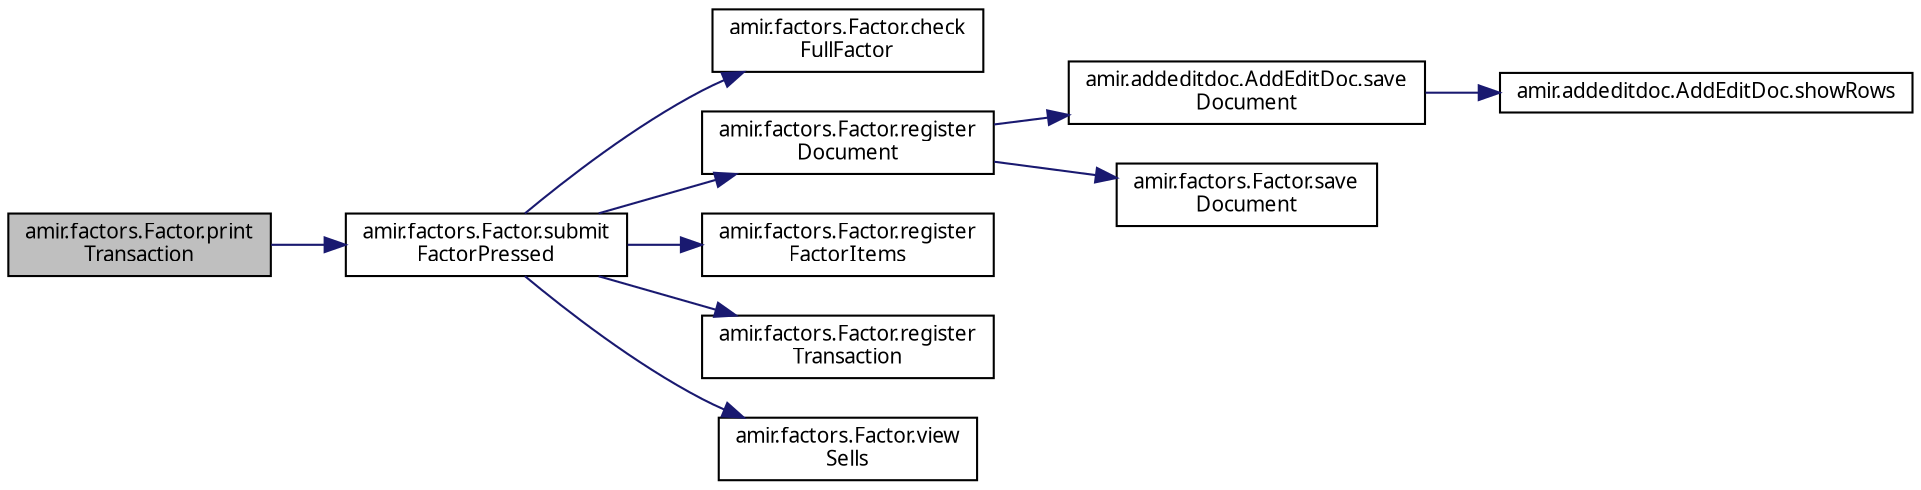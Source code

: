 digraph "amir.factors.Factor.printTransaction"
{
 // LATEX_PDF_SIZE
  edge [fontname="FreeSans.ttf",fontsize="10",labelfontname="FreeSans.ttf",labelfontsize="10"];
  node [fontname="FreeSans.ttf",fontsize="10",shape=record];
  rankdir="LR";
  Node1 [label="amir.factors.Factor.print\lTransaction",height=0.2,width=0.4,color="black", fillcolor="grey75", style="filled", fontcolor="black",tooltip=" "];
  Node1 -> Node2 [color="midnightblue",fontsize="10",style="solid",fontname="FreeSans.ttf"];
  Node2 [label="amir.factors.Factor.submit\lFactorPressed",height=0.2,width=0.4,color="black", fillcolor="white", style="filled",URL="$classamir_1_1factors_1_1_factor.html#a6f2cd0998cfca0eb013f6b3c61833e5d",tooltip=" "];
  Node2 -> Node3 [color="midnightblue",fontsize="10",style="solid",fontname="FreeSans.ttf"];
  Node3 [label="amir.factors.Factor.check\lFullFactor",height=0.2,width=0.4,color="black", fillcolor="white", style="filled",URL="$classamir_1_1factors_1_1_factor.html#a5f90bb49fc57f4dc8fc666a80e13cd2b",tooltip=" "];
  Node2 -> Node4 [color="midnightblue",fontsize="10",style="solid",fontname="FreeSans.ttf"];
  Node4 [label="amir.factors.Factor.register\lDocument",height=0.2,width=0.4,color="black", fillcolor="white", style="filled",URL="$classamir_1_1factors_1_1_factor.html#a83e087089878ca9ca74bc2cda47eb501",tooltip=" "];
  Node4 -> Node5 [color="midnightblue",fontsize="10",style="solid",fontname="FreeSans.ttf"];
  Node5 [label="amir.addeditdoc.AddEditDoc.save\lDocument",height=0.2,width=0.4,color="black", fillcolor="white", style="filled",URL="$classamir_1_1addeditdoc_1_1_add_edit_doc.html#ae0732b785199e19f540fff1eb0d7403b",tooltip=" "];
  Node5 -> Node6 [color="midnightblue",fontsize="10",style="solid",fontname="FreeSans.ttf"];
  Node6 [label="amir.addeditdoc.AddEditDoc.showRows",height=0.2,width=0.4,color="black", fillcolor="white", style="filled",URL="$classamir_1_1addeditdoc_1_1_add_edit_doc.html#a27abf5d36fa24c474fc712092989cf68",tooltip=" "];
  Node4 -> Node7 [color="midnightblue",fontsize="10",style="solid",fontname="FreeSans.ttf"];
  Node7 [label="amir.factors.Factor.save\lDocument",height=0.2,width=0.4,color="black", fillcolor="white", style="filled",URL="$classamir_1_1factors_1_1_factor.html#a195b37dad8971d08add55ba899718391",tooltip=" "];
  Node2 -> Node8 [color="midnightblue",fontsize="10",style="solid",fontname="FreeSans.ttf"];
  Node8 [label="amir.factors.Factor.register\lFactorItems",height=0.2,width=0.4,color="black", fillcolor="white", style="filled",URL="$classamir_1_1factors_1_1_factor.html#a8a5a46ea8b3c6469b5fdf69ade625119",tooltip=" "];
  Node2 -> Node9 [color="midnightblue",fontsize="10",style="solid",fontname="FreeSans.ttf"];
  Node9 [label="amir.factors.Factor.register\lTransaction",height=0.2,width=0.4,color="black", fillcolor="white", style="filled",URL="$classamir_1_1factors_1_1_factor.html#a8a57e03974e8224ba1d189cccbc4d98f",tooltip=" "];
  Node2 -> Node10 [color="midnightblue",fontsize="10",style="solid",fontname="FreeSans.ttf"];
  Node10 [label="amir.factors.Factor.view\lSells",height=0.2,width=0.4,color="black", fillcolor="white", style="filled",URL="$classamir_1_1factors_1_1_factor.html#aa29c39c9a79b5936e0377d376c41ee29",tooltip=" "];
}
